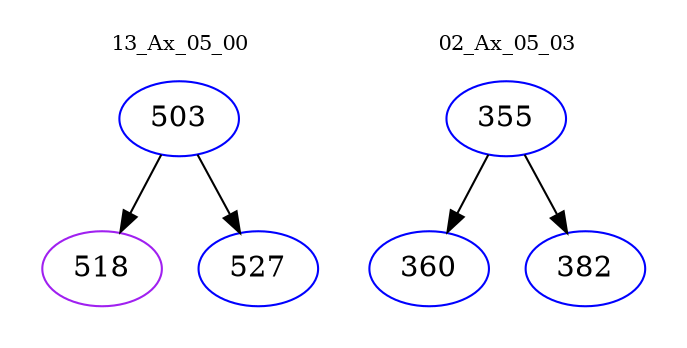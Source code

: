 digraph{
subgraph cluster_0 {
color = white
label = "13_Ax_05_00";
fontsize=10;
T0_503 [label="503", color="blue"]
T0_503 -> T0_518 [color="black"]
T0_518 [label="518", color="purple"]
T0_503 -> T0_527 [color="black"]
T0_527 [label="527", color="blue"]
}
subgraph cluster_1 {
color = white
label = "02_Ax_05_03";
fontsize=10;
T1_355 [label="355", color="blue"]
T1_355 -> T1_360 [color="black"]
T1_360 [label="360", color="blue"]
T1_355 -> T1_382 [color="black"]
T1_382 [label="382", color="blue"]
}
}
